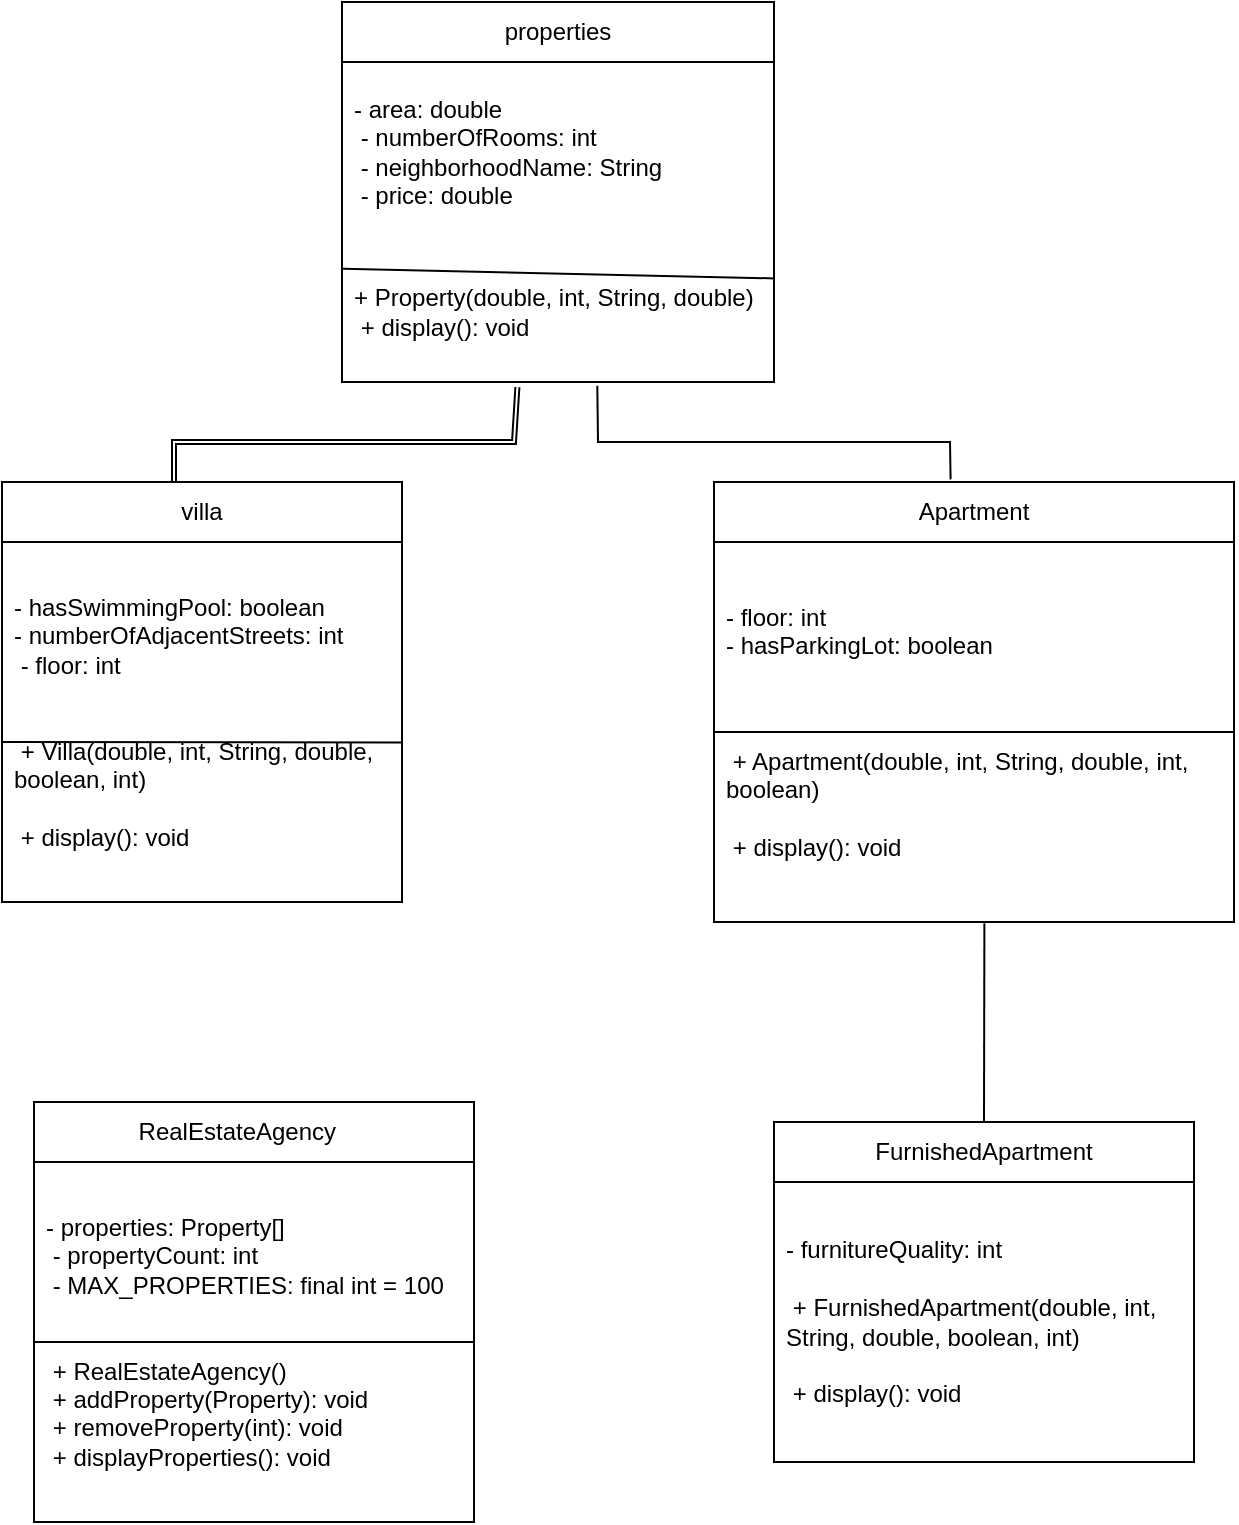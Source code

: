 <mxfile version="25.0.1">
  <diagram name="Page-1" id="zwQ8PL1RwlctHqcjG0Bs">
    <mxGraphModel dx="1050" dy="569" grid="1" gridSize="10" guides="1" tooltips="1" connect="1" arrows="1" fold="1" page="1" pageScale="1" pageWidth="827" pageHeight="1169" math="0" shadow="0">
      <root>
        <mxCell id="0" />
        <mxCell id="1" parent="0" />
        <mxCell id="VORAo5SVlrjPvrXH9UD6-3" value="properties" style="swimlane;fontStyle=0;childLayout=stackLayout;horizontal=1;startSize=30;horizontalStack=0;resizeParent=1;resizeParentMax=0;resizeLast=0;collapsible=1;marginBottom=0;whiteSpace=wrap;html=1;" vertex="1" parent="1">
          <mxGeometry x="324" y="100" width="216" height="190" as="geometry" />
        </mxCell>
        <mxCell id="VORAo5SVlrjPvrXH9UD6-6" value="&lt;br&gt;&lt;span class=&quot;hljs-operator&quot;&gt;-&lt;/span&gt; area: &lt;span class=&quot;hljs-keyword&quot;&gt;double&lt;/span&gt;&amp;nbsp;&lt;br&gt;&amp;nbsp;&lt;span class=&quot;hljs-operator&quot;&gt;-&lt;/span&gt; numberOfRooms: &lt;span class=&quot;hljs-type&quot;&gt;int&lt;/span&gt;&amp;nbsp;&lt;br&gt;&lt;div style=&quot;text-align: center;&quot;&gt;&lt;span style=&quot;background-color: initial;&quot;&gt;&amp;nbsp;&lt;/span&gt;&lt;span style=&quot;background-color: initial;&quot; class=&quot;hljs-operator&quot;&gt;-&lt;/span&gt;&lt;span style=&quot;background-color: initial;&quot;&gt; neighborhoodName: String&amp;nbsp;&lt;/span&gt;&lt;/div&gt;&amp;nbsp;&lt;span class=&quot;hljs-operator&quot;&gt;-&lt;/span&gt; price: &lt;span class=&quot;hljs-keyword&quot;&gt;double&lt;/span&gt;&lt;div&gt;&lt;br/&gt;&lt;/div&gt;" style="text;strokeColor=none;fillColor=none;align=left;verticalAlign=middle;spacingLeft=4;spacingRight=4;overflow=hidden;points=[[0,0.5],[1,0.5]];portConstraint=eastwest;rotatable=0;whiteSpace=wrap;html=1;" vertex="1" parent="VORAo5SVlrjPvrXH9UD6-3">
          <mxGeometry y="30" width="216" height="90" as="geometry" />
        </mxCell>
        <mxCell id="VORAo5SVlrjPvrXH9UD6-16" value="" style="endArrow=none;html=1;rounded=0;entryX=1.002;entryY=0.26;entryDx=0;entryDy=0;entryPerimeter=0;exitX=0.002;exitY=0.191;exitDx=0;exitDy=0;exitPerimeter=0;" edge="1" parent="VORAo5SVlrjPvrXH9UD6-3" source="VORAo5SVlrjPvrXH9UD6-15" target="VORAo5SVlrjPvrXH9UD6-15">
          <mxGeometry width="50" height="50" relative="1" as="geometry">
            <mxPoint x="6" y="130" as="sourcePoint" />
            <mxPoint x="56" y="80" as="targetPoint" />
          </mxGeometry>
        </mxCell>
        <mxCell id="VORAo5SVlrjPvrXH9UD6-15" value="&lt;span class=&quot;hljs-operator&quot;&gt;+&lt;/span&gt; Property(&lt;span class=&quot;hljs-keyword&quot;&gt;double&lt;/span&gt;, &lt;span class=&quot;hljs-type&quot;&gt;int&lt;/span&gt;, String, &lt;span class=&quot;hljs-keyword&quot;&gt;double&lt;/span&gt;)&amp;nbsp;&lt;br&gt;&amp;nbsp;&lt;span class=&quot;hljs-operator&quot;&gt;+&lt;/span&gt; display(): void&amp;nbsp;&amp;nbsp;" style="text;strokeColor=none;fillColor=none;align=left;verticalAlign=middle;spacingLeft=4;spacingRight=4;overflow=hidden;points=[[0,0.5],[1,0.5]];portConstraint=eastwest;rotatable=0;whiteSpace=wrap;html=1;" vertex="1" parent="VORAo5SVlrjPvrXH9UD6-3">
          <mxGeometry y="120" width="216" height="70" as="geometry" />
        </mxCell>
        <mxCell id="VORAo5SVlrjPvrXH9UD6-7" value="villa" style="swimlane;fontStyle=0;childLayout=stackLayout;horizontal=1;startSize=30;horizontalStack=0;resizeParent=1;resizeParentMax=0;resizeLast=0;collapsible=1;marginBottom=0;whiteSpace=wrap;html=1;" vertex="1" parent="1">
          <mxGeometry x="154" y="340" width="200" height="210" as="geometry" />
        </mxCell>
        <mxCell id="VORAo5SVlrjPvrXH9UD6-17" value="" style="endArrow=none;html=1;rounded=0;entryX=1;entryY=0.557;entryDx=0;entryDy=0;entryPerimeter=0;" edge="1" parent="VORAo5SVlrjPvrXH9UD6-7" target="VORAo5SVlrjPvrXH9UD6-8">
          <mxGeometry width="50" height="50" relative="1" as="geometry">
            <mxPoint y="130" as="sourcePoint" />
            <mxPoint x="50" y="80" as="targetPoint" />
          </mxGeometry>
        </mxCell>
        <mxCell id="VORAo5SVlrjPvrXH9UD6-8" value="&lt;span class=&quot;hljs-operator&quot;&gt;-&lt;/span&gt; hasSwimmingPool: &lt;span class=&quot;hljs-type&quot;&gt;boolean&lt;/span&gt;&amp;nbsp;&lt;br&gt;&lt;span class=&quot;hljs-operator&quot;&gt;-&lt;/span&gt; numberOfAdjacentStreets: &lt;span class=&quot;hljs-type&quot;&gt;int&lt;/span&gt;&amp;nbsp;&lt;br&gt;&amp;nbsp;&lt;span class=&quot;hljs-operator&quot;&gt;-&lt;/span&gt; floor: &lt;span class=&quot;hljs-type&quot;&gt;int&lt;/span&gt;&amp;nbsp;&lt;br&gt;&amp;nbsp;&lt;br&gt;&lt;br&gt;&amp;nbsp;&lt;span class=&quot;hljs-operator&quot;&gt;+&lt;/span&gt; Villa(&lt;span class=&quot;hljs-keyword&quot;&gt;double&lt;/span&gt;, &lt;span class=&quot;hljs-type&quot;&gt;int&lt;/span&gt;, String, &lt;span class=&quot;hljs-keyword&quot;&gt;double&lt;/span&gt;, &lt;span class=&quot;hljs-type&quot;&gt;boolean&lt;/span&gt;, &lt;span class=&quot;hljs-type&quot;&gt;int&lt;/span&gt;)&amp;nbsp;&lt;div&gt;&lt;br&gt;&amp;nbsp;&lt;span class=&quot;hljs-operator&quot;&gt;+&lt;/span&gt; display(): void&amp;nbsp;&lt;/div&gt;" style="text;strokeColor=none;fillColor=none;align=left;verticalAlign=middle;spacingLeft=4;spacingRight=4;overflow=hidden;points=[[0,0.5],[1,0.5]];portConstraint=eastwest;rotatable=0;whiteSpace=wrap;html=1;" vertex="1" parent="VORAo5SVlrjPvrXH9UD6-7">
          <mxGeometry y="30" width="200" height="180" as="geometry" />
        </mxCell>
        <mxCell id="VORAo5SVlrjPvrXH9UD6-11" value="FurnishedApartment" style="swimlane;fontStyle=0;childLayout=stackLayout;horizontal=1;startSize=30;horizontalStack=0;resizeParent=1;resizeParentMax=0;resizeLast=0;collapsible=1;marginBottom=0;whiteSpace=wrap;html=1;" vertex="1" parent="1">
          <mxGeometry x="540" y="660" width="210" height="170" as="geometry" />
        </mxCell>
        <mxCell id="VORAo5SVlrjPvrXH9UD6-12" value="&lt;br&gt;&lt;span class=&quot;hljs-operator&quot;&gt;-&lt;/span&gt; furnitureQuality: &lt;span class=&quot;hljs-type&quot;&gt;int&lt;/span&gt;&amp;nbsp;&lt;br&gt;&lt;br&gt;&amp;nbsp;&lt;span class=&quot;hljs-operator&quot;&gt;+&lt;/span&gt; FurnishedApartment(&lt;span class=&quot;hljs-keyword&quot;&gt;double&lt;/span&gt;, &lt;span class=&quot;hljs-type&quot;&gt;int&lt;/span&gt;, String, &lt;span class=&quot;hljs-keyword&quot;&gt;double&lt;/span&gt;, &lt;span class=&quot;hljs-type&quot;&gt;boolean&lt;/span&gt;, &lt;span class=&quot;hljs-type&quot;&gt;int&lt;/span&gt;)&amp;nbsp;&lt;div&gt;&lt;br&gt;&amp;nbsp;&lt;span class=&quot;hljs-operator&quot;&gt;+&lt;/span&gt; display(): void &lt;br&gt;&lt;br&gt;&lt;/div&gt;" style="text;strokeColor=none;fillColor=none;align=left;verticalAlign=middle;spacingLeft=4;spacingRight=4;overflow=hidden;points=[[0,0.5],[1,0.5]];portConstraint=eastwest;rotatable=0;whiteSpace=wrap;html=1;" vertex="1" parent="VORAo5SVlrjPvrXH9UD6-11">
          <mxGeometry y="30" width="210" height="140" as="geometry" />
        </mxCell>
        <mxCell id="VORAo5SVlrjPvrXH9UD6-18" value="Apartment" style="swimlane;fontStyle=0;childLayout=stackLayout;horizontal=1;startSize=30;horizontalStack=0;resizeParent=1;resizeParentMax=0;resizeLast=0;collapsible=1;marginBottom=0;whiteSpace=wrap;html=1;" vertex="1" parent="1">
          <mxGeometry x="510" y="340" width="260" height="220" as="geometry" />
        </mxCell>
        <mxCell id="VORAo5SVlrjPvrXH9UD6-22" value="" style="endArrow=none;html=1;rounded=0;entryX=1;entryY=0.5;entryDx=0;entryDy=0;exitX=0;exitY=0.5;exitDx=0;exitDy=0;" edge="1" parent="VORAo5SVlrjPvrXH9UD6-18" source="VORAo5SVlrjPvrXH9UD6-19" target="VORAo5SVlrjPvrXH9UD6-19">
          <mxGeometry width="50" height="50" relative="1" as="geometry">
            <mxPoint x="67" y="135" as="sourcePoint" />
            <mxPoint x="117" y="85" as="targetPoint" />
          </mxGeometry>
        </mxCell>
        <mxCell id="VORAo5SVlrjPvrXH9UD6-19" value="&lt;span class=&quot;hljs-operator&quot;&gt;-&lt;/span&gt; floor: &lt;span class=&quot;hljs-type&quot;&gt;int&lt;/span&gt;&amp;nbsp;&lt;br&gt;&lt;span class=&quot;hljs-operator&quot;&gt;-&lt;/span&gt; hasParkingLot: &lt;span class=&quot;hljs-type&quot;&gt;boolean&lt;/span&gt;&amp;nbsp;&lt;br&gt;&lt;br&gt;&lt;br&gt;&lt;br&gt;&amp;nbsp;&lt;span class=&quot;hljs-operator&quot;&gt;+&lt;/span&gt; Apartment(&lt;span class=&quot;hljs-keyword&quot;&gt;double&lt;/span&gt;, &lt;span class=&quot;hljs-type&quot;&gt;int&lt;/span&gt;, String, &lt;span class=&quot;hljs-keyword&quot;&gt;double&lt;/span&gt;, &lt;span class=&quot;hljs-type&quot;&gt;int&lt;/span&gt;, &lt;span class=&quot;hljs-type&quot;&gt;boolean&lt;/span&gt;)&amp;nbsp;&lt;div&gt;&lt;br&gt;&amp;nbsp;&lt;span class=&quot;hljs-operator&quot;&gt;+&lt;/span&gt; display(): void&amp;nbsp;&lt;/div&gt;" style="text;strokeColor=none;fillColor=none;align=left;verticalAlign=middle;spacingLeft=4;spacingRight=4;overflow=hidden;points=[[0,0.5],[1,0.5]];portConstraint=eastwest;rotatable=0;whiteSpace=wrap;html=1;" vertex="1" parent="VORAo5SVlrjPvrXH9UD6-18">
          <mxGeometry y="30" width="260" height="190" as="geometry" />
        </mxCell>
        <mxCell id="VORAo5SVlrjPvrXH9UD6-23" value="" style="shape=link;html=1;rounded=0;entryX=0.406;entryY=1.037;entryDx=0;entryDy=0;entryPerimeter=0;width=2;" edge="1" parent="1" target="VORAo5SVlrjPvrXH9UD6-15">
          <mxGeometry width="100" relative="1" as="geometry">
            <mxPoint x="240" y="340" as="sourcePoint" />
            <mxPoint x="240" y="280" as="targetPoint" />
            <Array as="points">
              <mxPoint x="240" y="320" />
              <mxPoint x="410" y="320" />
            </Array>
          </mxGeometry>
        </mxCell>
        <mxCell id="VORAo5SVlrjPvrXH9UD6-24" value="" style="shape=link;html=1;rounded=0;entryX=0.455;entryY=-0.006;entryDx=0;entryDy=0;entryPerimeter=0;width=0;exitX=0.591;exitY=1.026;exitDx=0;exitDy=0;exitPerimeter=0;" edge="1" parent="1" source="VORAo5SVlrjPvrXH9UD6-15" target="VORAo5SVlrjPvrXH9UD6-18">
          <mxGeometry width="100" relative="1" as="geometry">
            <mxPoint x="440" y="340" as="sourcePoint" />
            <mxPoint x="612" y="293" as="targetPoint" />
            <Array as="points">
              <mxPoint x="452" y="320" />
              <mxPoint x="628" y="320" />
            </Array>
          </mxGeometry>
        </mxCell>
        <mxCell id="VORAo5SVlrjPvrXH9UD6-25" value="" style="endArrow=none;html=1;rounded=0;exitX=0.5;exitY=0;exitDx=0;exitDy=0;entryX=0.52;entryY=1.003;entryDx=0;entryDy=0;entryPerimeter=0;" edge="1" parent="1" source="VORAo5SVlrjPvrXH9UD6-11" target="VORAo5SVlrjPvrXH9UD6-19">
          <mxGeometry width="50" height="50" relative="1" as="geometry">
            <mxPoint x="600" y="610" as="sourcePoint" />
            <mxPoint x="650" y="560" as="targetPoint" />
          </mxGeometry>
        </mxCell>
        <mxCell id="VORAo5SVlrjPvrXH9UD6-27" value="RealEstateAgency&amp;nbsp; &amp;nbsp; &amp;nbsp;" style="swimlane;fontStyle=0;childLayout=stackLayout;horizontal=1;startSize=30;horizontalStack=0;resizeParent=1;resizeParentMax=0;resizeLast=0;collapsible=1;marginBottom=0;whiteSpace=wrap;html=1;" vertex="1" parent="1">
          <mxGeometry x="170" y="650" width="220" height="210" as="geometry" />
        </mxCell>
        <mxCell id="VORAo5SVlrjPvrXH9UD6-28" value="&lt;span class=&quot;hljs-operator&quot;&gt;-&lt;/span&gt; properties: Property[]&lt;br&gt;&amp;nbsp;&lt;span class=&quot;hljs-operator&quot;&gt;-&lt;/span&gt; propertyCount: &lt;span class=&quot;hljs-type&quot;&gt;int&lt;/span&gt;&amp;nbsp;&lt;br&gt;&amp;nbsp;&lt;span class=&quot;hljs-operator&quot;&gt;-&lt;/span&gt; MAX_PROPERTIES: &lt;span class=&quot;hljs-keyword&quot;&gt;final&lt;/span&gt; &lt;span class=&quot;hljs-type&quot;&gt;int&lt;/span&gt; &lt;span class=&quot;hljs-operator&quot;&gt;=&lt;/span&gt; &lt;span class=&quot;hljs-number&quot;&gt;100&lt;/span&gt;&amp;nbsp;&lt;div&gt;&lt;br&gt;&lt;br&gt;&amp;nbsp;&lt;span class=&quot;hljs-operator&quot;&gt;+&lt;/span&gt; RealEstateAgency()&amp;nbsp;&lt;br&gt;&amp;nbsp;&lt;span class=&quot;hljs-operator&quot;&gt;+&lt;/span&gt; addProperty(Property): void&amp;nbsp;&lt;br&gt;&amp;nbsp;&lt;span class=&quot;hljs-operator&quot;&gt;+&lt;/span&gt; removeProperty(&lt;span class=&quot;hljs-type&quot;&gt;int&lt;/span&gt;): void&amp;nbsp;&lt;br&gt;&amp;nbsp;&lt;span class=&quot;hljs-operator&quot;&gt;+&lt;/span&gt; displayProperties(): void&amp;nbsp;&lt;/div&gt;" style="text;strokeColor=none;fillColor=none;align=left;verticalAlign=middle;spacingLeft=4;spacingRight=4;overflow=hidden;points=[[0,0.5],[1,0.5]];portConstraint=eastwest;rotatable=0;whiteSpace=wrap;html=1;" vertex="1" parent="VORAo5SVlrjPvrXH9UD6-27">
          <mxGeometry y="30" width="220" height="180" as="geometry" />
        </mxCell>
        <mxCell id="VORAo5SVlrjPvrXH9UD6-31" value="" style="endArrow=none;html=1;rounded=0;exitX=0;exitY=0.5;exitDx=0;exitDy=0;entryX=1;entryY=0.5;entryDx=0;entryDy=0;" edge="1" parent="VORAo5SVlrjPvrXH9UD6-27" source="VORAo5SVlrjPvrXH9UD6-28" target="VORAo5SVlrjPvrXH9UD6-28">
          <mxGeometry width="50" height="50" relative="1" as="geometry">
            <mxPoint x="50" y="90" as="sourcePoint" />
            <mxPoint x="100" y="40" as="targetPoint" />
          </mxGeometry>
        </mxCell>
      </root>
    </mxGraphModel>
  </diagram>
</mxfile>
